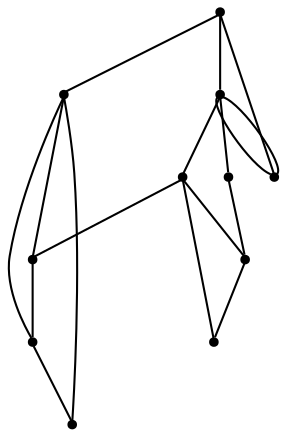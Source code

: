 graph {
  node [shape=point,comment="{\"directed\":false,\"doi\":\"10.4230/LIPIcs.GD.2024.12\",\"figure\":\"9\"}"]

  v0 [pos="1802.9632596584108,569.3785957267199"]
  v1 [pos="1602.9081594954046,569.3785957267199"]
  v2 [pos="1502.8806094139013,569.3785957267199"]
  v3 [pos="1402.8530593323985,569.3785957267199"]
  v4 [pos="1202.797959169392,569.3785957267199"]
  v5 [pos="1002.7428272084841,569.3785957267199"]
  v6 [pos="902.7152771269809,569.3785957267199"]
  v7 [pos="802.6877270454779,569.3785957267199"]
  v8 [pos="1702.9357095769076,569.3785957267199"]
  v9 [pos="1302.8255092508953,569.3785957267199"]
  v10 [pos="1102.770409087889,569.3785957267199"]

  v0 -- v1 [id="-1",pos="1802.9632596584108,569.3785957267199 1802.9632914563126,602.7131162836827 1786.2920331093953,606.879931353303 1766.8408749941811,608.9633388881132 1747.3937870103994,611.0467464229234 1725.1627291268883,611.0467464229234 1702.9357413748094,611.0467464229234 1680.7087536227307,611.0467464229234 1658.4776957392196,611.0467464229234 1639.0306077554378,608.9633388881132 1619.5794496402236,606.879931353303 1602.9081912933063,602.7131162836827 1602.9081594954046,569.3785957267199"]
  v10 -- v4 [id="-3",pos="1102.770409087889,569.3785957267199 1202.797959169392,569.3785957267199 1202.797959169392,569.3785957267199 1202.797959169392,569.3785957267199"]
  v4 -- v9 [id="-4",pos="1202.797959169392,569.3785957267199 1302.8255092508953,569.3785957267199 1302.8255092508953,569.3785957267199 1302.8255092508953,569.3785957267199"]
  v9 -- v3 [id="-5",pos="1302.8255092508953,569.3785957267199 1402.8530593323985,569.3785957267199 1402.8530593323985,569.3785957267199 1402.8530593323985,569.3785957267199"]
  v3 -- v2 [id="-6",pos="1402.8530593323985,569.3785957267199 1502.8806094139013,569.3785957267199 1502.8806094139013,569.3785957267199 1502.8806094139013,569.3785957267199"]
  v2 -- v1 [id="-7",pos="1502.8806094139013,569.3785957267199 1602.9081594954046,569.3785957267199 1602.9081594954046,569.3785957267199 1602.9081594954046,569.3785957267199"]
  v1 -- v8 [id="-8",pos="1602.9081594954046,569.3785957267199 1702.9357095769076,569.3785957267199 1702.9357095769076,569.3785957267199 1702.9357095769076,569.3785957267199"]
  v8 -- v0 [id="-9",pos="1702.9357095769076,569.3785957267199 1802.9632596584108,569.3785957267199 1802.9632596584108,569.3785957267199 1802.9632596584108,569.3785957267199"]
  v7 -- v0 [id="-11",pos="802.6877270454779,569.3785957267199 802.6877906412815,636.0476368406455 852.7015656820331,652.7148971191268 944.3934865900776,663.8277921468376 1036.085407498122,674.9365226483787 1169.4554742734595,680.495052425319 1302.825541048797,680.495052425319 1436.1956078241344,680.495052425319 1569.565674599472,674.9365226483787 1661.2575955075165,663.8277921468376 1752.949516415561,652.7148971191268 1802.9632914563126,636.0476368406455 1802.9632596584108,569.3785957267199"]
  v7 -- v5 [id="-12",pos="802.6877270454779,569.3785957267199 802.6877906412815,602.7131162836827 819.3590489881987,606.879931353303 838.8102071034128,608.9633388881132 858.2572950871946,611.0467464229234 880.4883529707058,611.0467464229234 902.7153407227846,611.0467464229234 924.9423284748634,611.0467464229234 947.1733863583745,611.0467464229234 966.6204743421564,608.9633388881132 986.0716324573706,606.879931353303 1002.7428908042878,602.7131162836827 1002.7428272084841,569.3785957267199"]
  v0 -- v2 [id="-13",pos="1802.9632596584108,569.3785957267199 1802.9632914563126,619.3803765621641 1769.6207747624783,627.7140067014047 1739.0581578369408,631.8808217710251 1708.491470779971,636.0476368406455 1680.7087536227307,636.0476368406455 1652.921966334058,636.0476368406455 1625.1351790453853,636.0476368406455 1597.3524618881447,636.0476368406455 1566.785774831175,631.8808217710251 1536.2231579056377,627.7140067014047 1502.8806412118033,619.3803765621641 1502.8806094139013,569.3785957267199"]
  v5 -- v3 [id="-14",pos="1002.7428272084841,569.3785957267199 1002.7428908042878,619.3803765621641 1036.085407498122,627.7140067014047 1074.983653597118,631.8808217710251 1113.8859698275464,636.0476368406455 1158.339945331704,636.0476368406455 1202.797990967294,636.0476368406455 1247.2560366028838,636.0476368406455 1291.7100121070414,636.0476368406455 1330.6123283374698,631.8808217710251 1369.5105744364657,627.7140067014047 1402.8530911303,619.3803765621641 1402.8530593323985,569.3785957267199"]
  v7 -- v6 [id="-15",pos="802.6877270454779,569.3785957267199 902.7152771269809,569.3785957267199 902.7152771269809,569.3785957267199 902.7152771269809,569.3785957267199"]
  v3 -- v4 [id="-16",pos="1402.8530593323985,569.3785957267199 1402.8530911303,594.379486144442 1386.181832783383,598.5463012140624 1366.7306746681688,600.6297087488725 1347.283586684387,602.7131162836827 1325.0525288008757,602.7131162836827 1302.825541048797,602.7131162836827 1280.5985532967181,602.7131162836827 1258.367495413207,602.7131162836827 1238.9204074294253,600.6297087488725 1219.469249314211,598.5463012140624 1202.797990967294,594.379486144442 1202.797959169392,569.3785957267199"]
  v5 -- v10 [id="-17",pos="1002.7428272084841,569.3785957267199 1102.770409087889,569.3785957267199 1102.770409087889,569.3785957267199 1102.770409087889,569.3785957267199"]
  v5 -- v6 [id="-18",pos="1002.7428272084841,569.3785957267199 1002.7428908042878,594.379486144442 994.4072616308291,598.5463012140624 979.1239181023443,600.6297087488725 963.8446447052918,602.7131162836827 941.6135868217806,602.7131162836827 926.3343134247281,600.6297087488725 911.0509698962433,598.5463012140624 902.7153407227846,594.379486144442 902.7152771269809,569.3785957267199"]
  v6 -- v5 [id="-19",pos="902.7152771269809,569.3785957267199 1002.7428272084841,569.3785957267199 1002.7428272084841,569.3785957267199 1002.7428272084841,569.3785957267199"]
}
